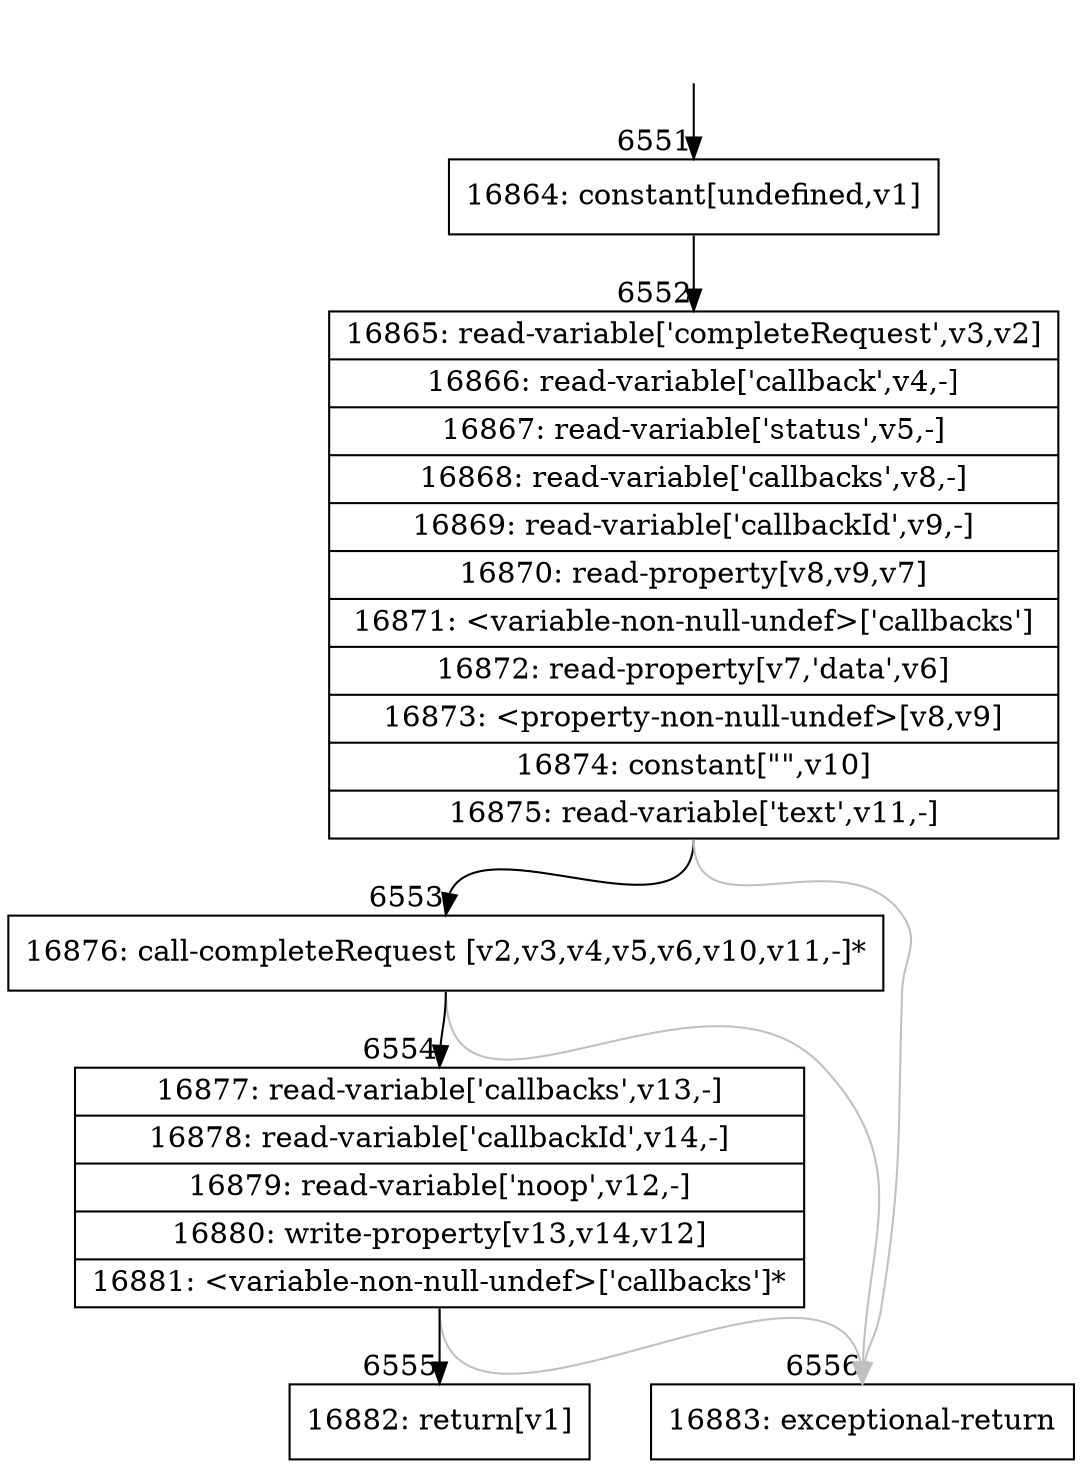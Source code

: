 digraph {
rankdir="TD"
BB_entry492[shape=none,label=""];
BB_entry492 -> BB6551 [tailport=s, headport=n, headlabel="    6551"]
BB6551 [shape=record label="{16864: constant[undefined,v1]}" ] 
BB6551 -> BB6552 [tailport=s, headport=n, headlabel="      6552"]
BB6552 [shape=record label="{16865: read-variable['completeRequest',v3,v2]|16866: read-variable['callback',v4,-]|16867: read-variable['status',v5,-]|16868: read-variable['callbacks',v8,-]|16869: read-variable['callbackId',v9,-]|16870: read-property[v8,v9,v7]|16871: \<variable-non-null-undef\>['callbacks']|16872: read-property[v7,'data',v6]|16873: \<property-non-null-undef\>[v8,v9]|16874: constant[\"\",v10]|16875: read-variable['text',v11,-]}" ] 
BB6552 -> BB6553 [tailport=s, headport=n, headlabel="      6553"]
BB6552 -> BB6556 [tailport=s, headport=n, color=gray, headlabel="      6556"]
BB6553 [shape=record label="{16876: call-completeRequest [v2,v3,v4,v5,v6,v10,v11,-]*}" ] 
BB6553 -> BB6554 [tailport=s, headport=n, headlabel="      6554"]
BB6553 -> BB6556 [tailport=s, headport=n, color=gray]
BB6554 [shape=record label="{16877: read-variable['callbacks',v13,-]|16878: read-variable['callbackId',v14,-]|16879: read-variable['noop',v12,-]|16880: write-property[v13,v14,v12]|16881: \<variable-non-null-undef\>['callbacks']*}" ] 
BB6554 -> BB6555 [tailport=s, headport=n, headlabel="      6555"]
BB6554 -> BB6556 [tailport=s, headport=n, color=gray]
BB6555 [shape=record label="{16882: return[v1]}" ] 
BB6556 [shape=record label="{16883: exceptional-return}" ] 
//#$~ 10449
}
